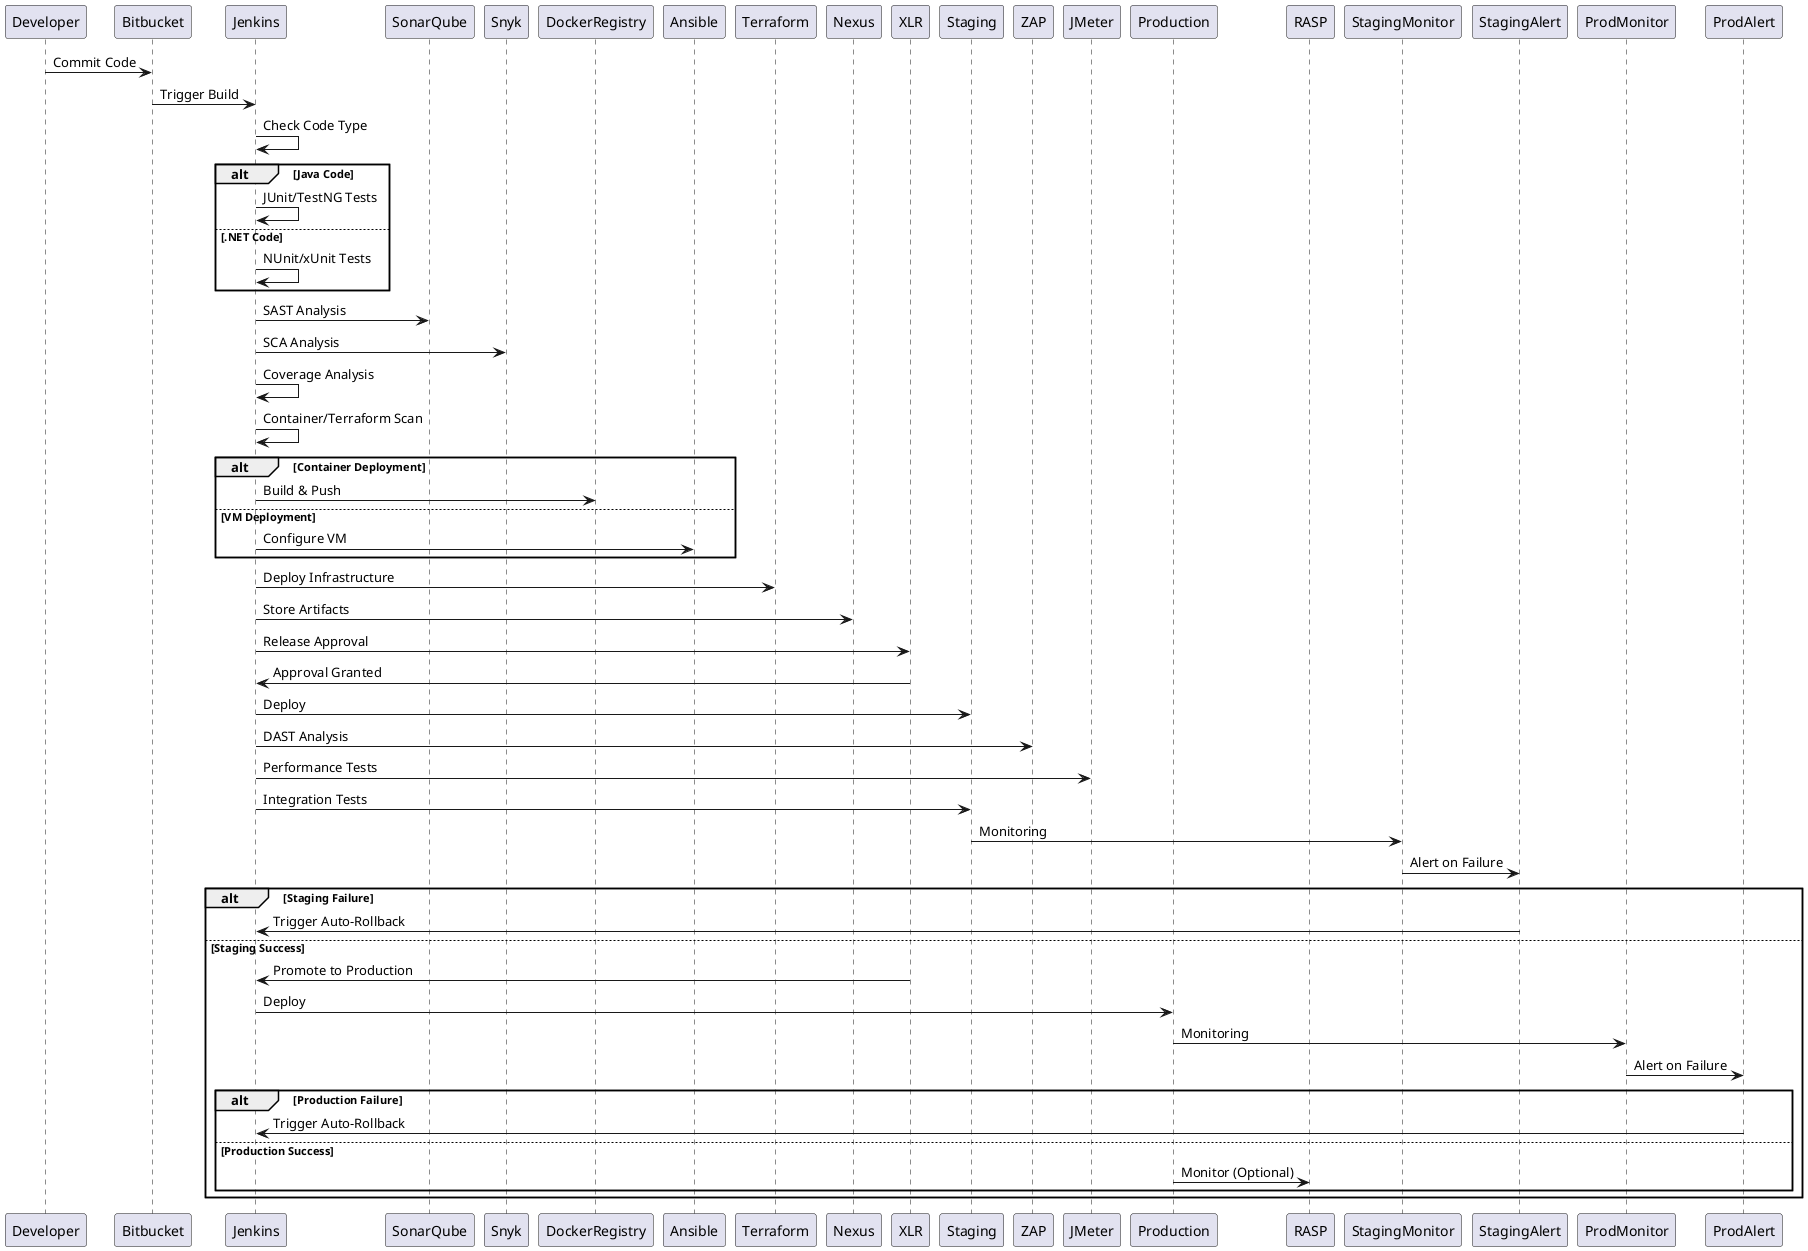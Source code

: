 '@startuml
'participant Developer
'participant Bitbucket
'participant Jenkins
'participant SonarQube
'participant Snyk
'participant DockerRegistry
'participant Ansible
'participant Terraform
'participant Nexus
'participant XLR
'participant Staging
'participant ZAP
'participant JMeter
'participant Production
'participant RASP
'
'Developer -> Bitbucket: Commit Code
'Bitbucket -> Jenkins: Trigger Build
'Jenkins -> Jenkins: Check Code Type
'alt Java Code
'  Jenkins -> Jenkins: JUnit/TestNG Tests
'else .NET Code
'  Jenkins -> Jenkins: NUnit/xUnit Tests
'end
'Jenkins -> SonarQube: SAST Analysis
'Jenkins -> Snyk: SCA Analysis
'Jenkins -> Jenkins: Coverage Analysis
'Jenkins -> Jenkins: Container/Terraform Scan
'alt Container Deployment
'  Jenkins -> DockerRegistry: Build & Push
'else VM Deployment
'  Jenkins -> Ansible: Configure VM
'end
'Jenkins -> Terraform: Deploy Infrastructure
'Jenkins -> Nexus: Store Artifacts
'Jenkins -> XLR: Release Approval
'XLR -> Jenkins: Approval Granted
'Jenkins -> Staging: Deploy
'Jenkins -> ZAP: DAST Analysis
'Jenkins -> JMeter: Performance Tests
'Jenkins -> Staging: Integration Tests
'XLR -> Jenkins: Promote to Production
'Jenkins -> Production: Deploy
'Production -> RASP: Monitor (Optional)
'@enduml

@startuml
participant Developer
participant Bitbucket
participant Jenkins
participant SonarQube
participant Snyk
participant DockerRegistry
participant Ansible
participant Terraform
participant Nexus
participant XLR
participant Staging
participant ZAP
participant JMeter
participant Production
participant RASP
participant StagingMonitor
participant StagingAlert
participant ProdMonitor
participant ProdAlert

Developer -> Bitbucket: Commit Code
Bitbucket -> Jenkins: Trigger Build
Jenkins -> Jenkins: Check Code Type
alt Java Code
  Jenkins -> Jenkins: JUnit/TestNG Tests
else .NET Code
  Jenkins -> Jenkins: NUnit/xUnit Tests
end
Jenkins -> SonarQube: SAST Analysis
Jenkins -> Snyk: SCA Analysis
Jenkins -> Jenkins: Coverage Analysis
Jenkins -> Jenkins: Container/Terraform Scan
alt Container Deployment
  Jenkins -> DockerRegistry: Build & Push
else VM Deployment
  Jenkins -> Ansible: Configure VM
end
Jenkins -> Terraform: Deploy Infrastructure
Jenkins -> Nexus: Store Artifacts
Jenkins -> XLR: Release Approval
XLR -> Jenkins: Approval Granted
Jenkins -> Staging: Deploy
Jenkins -> ZAP: DAST Analysis
Jenkins -> JMeter: Performance Tests
Jenkins -> Staging: Integration Tests
Staging -> StagingMonitor: Monitoring
StagingMonitor -> StagingAlert: Alert on Failure
alt Staging Failure
  StagingAlert -> Jenkins: Trigger Auto-Rollback
else Staging Success
  XLR -> Jenkins: Promote to Production
  Jenkins -> Production: Deploy
  Production -> ProdMonitor: Monitoring
  ProdMonitor -> ProdAlert: Alert on Failure
  alt Production Failure
    ProdAlert -> Jenkins: Trigger Auto-Rollback
  else Production Success
    Production -> RASP: Monitor (Optional)
  end
end
@enduml